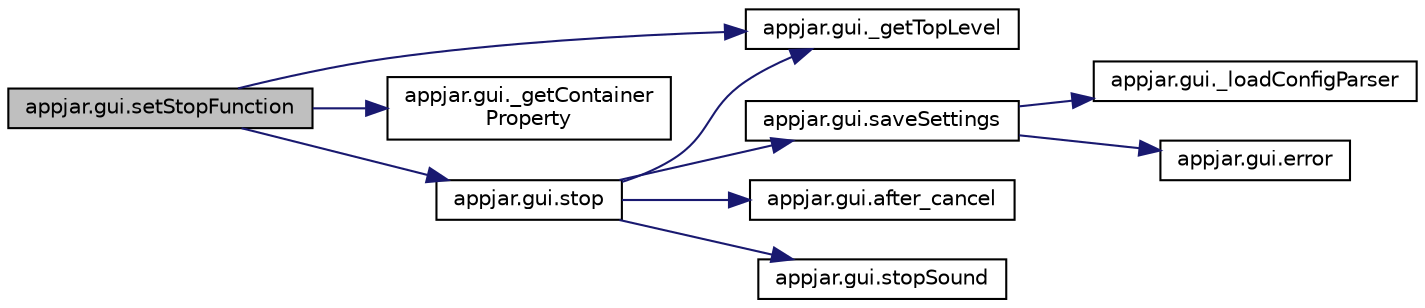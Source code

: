 digraph "appjar.gui.setStopFunction"
{
  edge [fontname="Helvetica",fontsize="10",labelfontname="Helvetica",labelfontsize="10"];
  node [fontname="Helvetica",fontsize="10",shape=record];
  rankdir="LR";
  Node1909 [label="appjar.gui.setStopFunction",height=0.2,width=0.4,color="black", fillcolor="grey75", style="filled", fontcolor="black"];
  Node1909 -> Node1910 [color="midnightblue",fontsize="10",style="solid",fontname="Helvetica"];
  Node1910 [label="appjar.gui._getTopLevel",height=0.2,width=0.4,color="black", fillcolor="white", style="filled",URL="$classappjar_1_1gui.html#a175eb1f92e48591eb8767f244ebcdd20"];
  Node1909 -> Node1911 [color="midnightblue",fontsize="10",style="solid",fontname="Helvetica"];
  Node1911 [label="appjar.gui._getContainer\lProperty",height=0.2,width=0.4,color="black", fillcolor="white", style="filled",URL="$classappjar_1_1gui.html#aa5d65e2282cfbe0a4b963b369e7d4e51"];
  Node1909 -> Node1912 [color="midnightblue",fontsize="10",style="solid",fontname="Helvetica"];
  Node1912 [label="appjar.gui.stop",height=0.2,width=0.4,color="black", fillcolor="white", style="filled",URL="$classappjar_1_1gui.html#a28ff5fbc0aa77aacf692082a00af676b"];
  Node1912 -> Node1910 [color="midnightblue",fontsize="10",style="solid",fontname="Helvetica"];
  Node1912 -> Node1913 [color="midnightblue",fontsize="10",style="solid",fontname="Helvetica"];
  Node1913 [label="appjar.gui.saveSettings",height=0.2,width=0.4,color="black", fillcolor="white", style="filled",URL="$classappjar_1_1gui.html#a8c51df5e4d92a65cb11aaccb79674833"];
  Node1913 -> Node1914 [color="midnightblue",fontsize="10",style="solid",fontname="Helvetica"];
  Node1914 [label="appjar.gui._loadConfigParser",height=0.2,width=0.4,color="black", fillcolor="white", style="filled",URL="$classappjar_1_1gui.html#a362d67d86fa2592c16203952dcf04ec9"];
  Node1913 -> Node1915 [color="midnightblue",fontsize="10",style="solid",fontname="Helvetica"];
  Node1915 [label="appjar.gui.error",height=0.2,width=0.4,color="black", fillcolor="white", style="filled",URL="$classappjar_1_1gui.html#ac310868eecf500d1570400b396793b87"];
  Node1912 -> Node1916 [color="midnightblue",fontsize="10",style="solid",fontname="Helvetica"];
  Node1916 [label="appjar.gui.after_cancel",height=0.2,width=0.4,color="black", fillcolor="white", style="filled",URL="$classappjar_1_1gui.html#a9868fb4807bcf042789c84d29ab47d0f"];
  Node1912 -> Node1917 [color="midnightblue",fontsize="10",style="solid",fontname="Helvetica"];
  Node1917 [label="appjar.gui.stopSound",height=0.2,width=0.4,color="black", fillcolor="white", style="filled",URL="$classappjar_1_1gui.html#a64a997936b13e87595df43d1f12086b9"];
}
